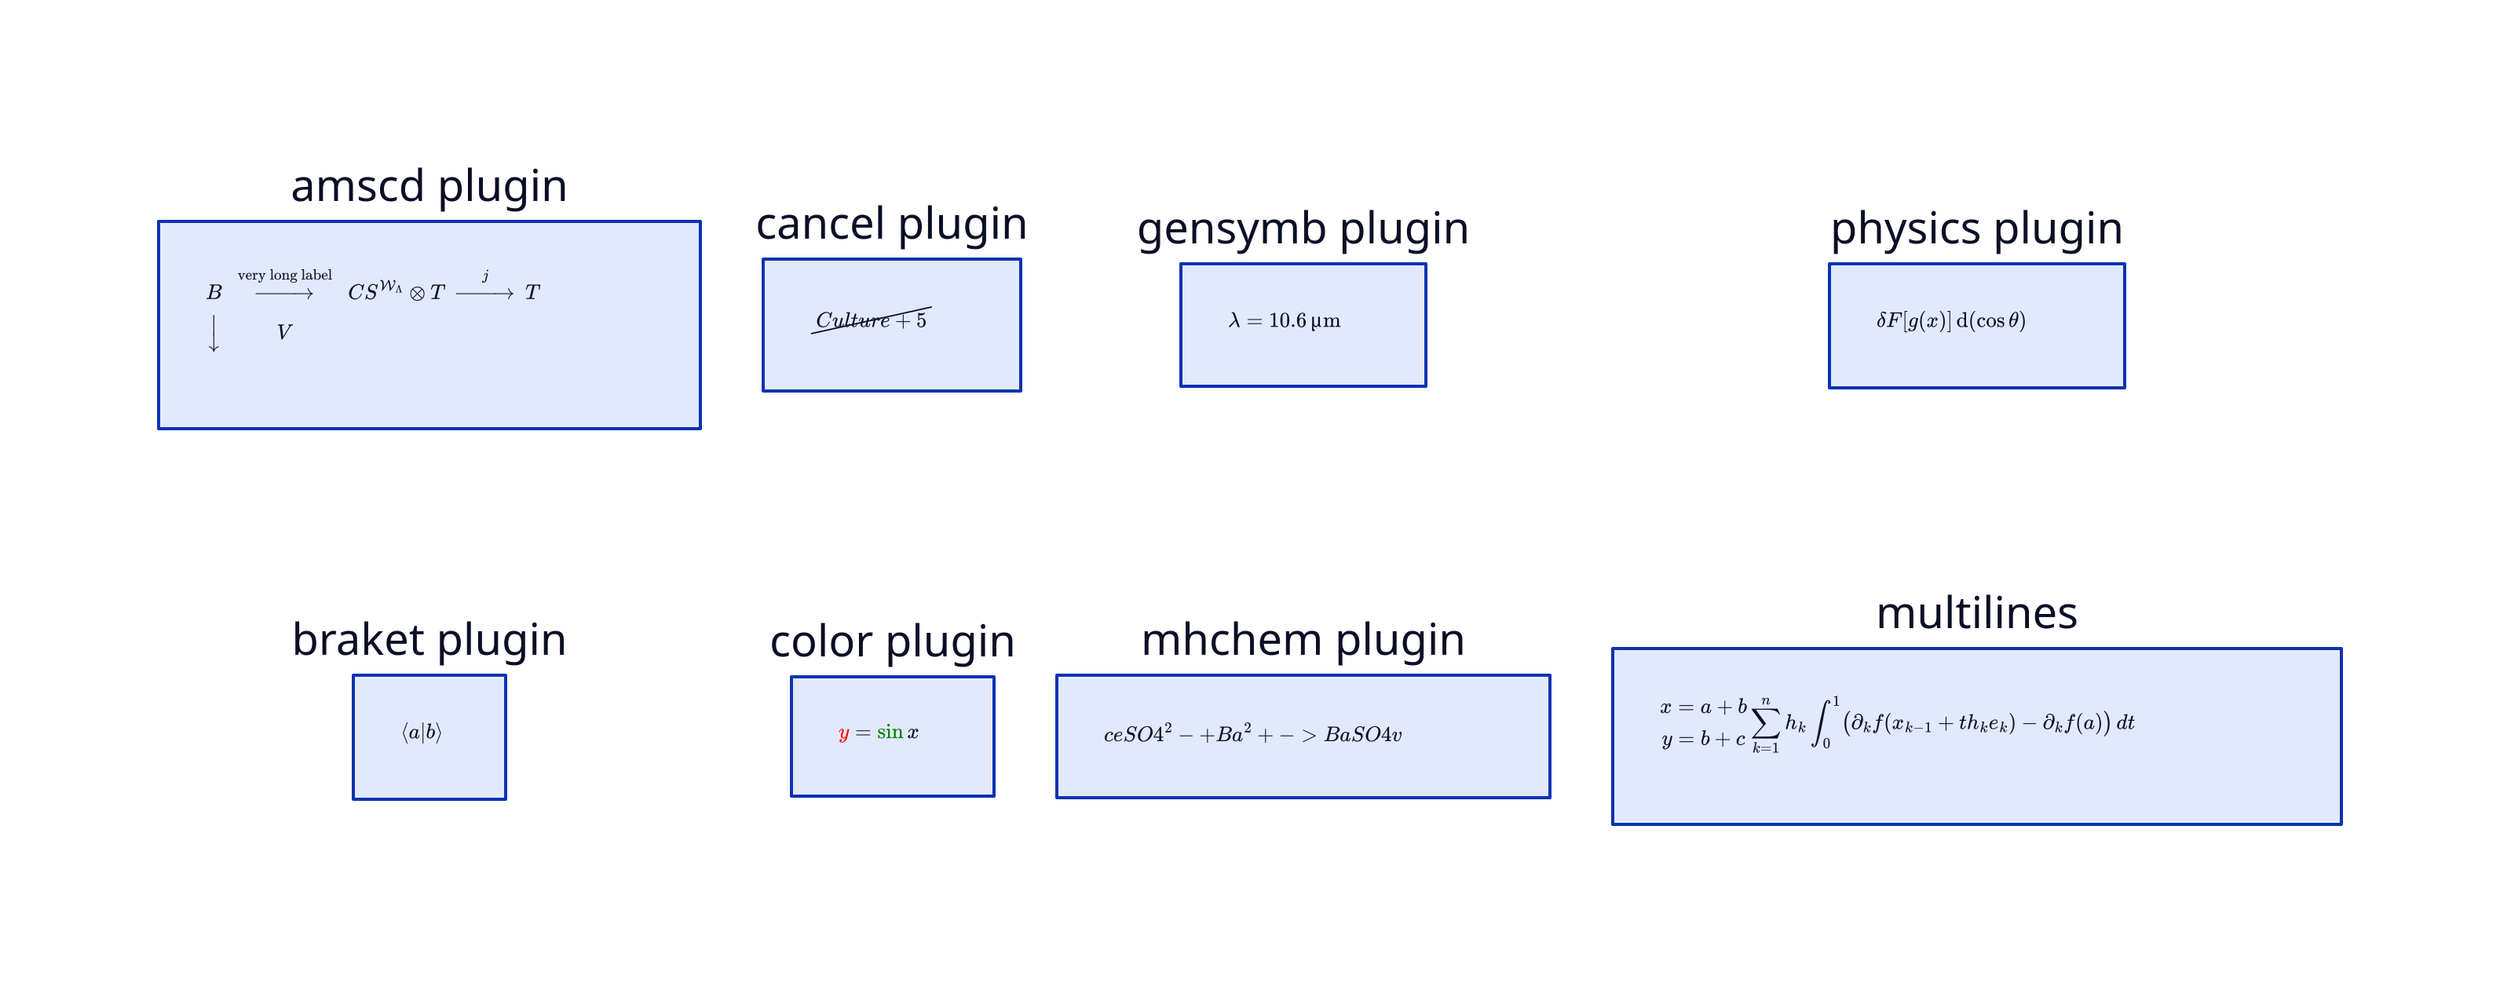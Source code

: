 amscd plugin: {
  ex: |tex
\\begin{CD} B @>{\\text{very long label}}>> C S^{{\\mathcal{W}}_\\Lambda}\\otimes T @>j>> T\\\\ @VVV V \\end{CD}
|
}

braket plugin: {
  ex: |tex
\\bra{a}\\ket{b}
|
}

cancel plugin: {
  ex: |tex
\\cancel{Culture + 5}
|
}

color plugin: {
  ex: |tex
\\textcolor{red}{y} = \\textcolor{green}{\\sin} x
|
}

gensymb plugin: {
  ex: |tex
\\lambda = 10.6\\,\\micro\\mathrm{m}
|
}

mhchem plugin: {
  ex: |tex
\ce{SO4^2- + Ba^2+ -> BaSO4 v}
|
}

physics plugin: {
  ex: |tex
\\var{F[g(x)]}
\\dd(\\cos\\theta)
|
}

multilines: {
  ex: |tex
\\displaylines{x = a + b \\\\ y = b + c}
\\sum_{k=1}^{n} h_{k} \\int_{0}^{1} \\bigl(\\partial_{k} f(x_{k-1}+t h_{k} e_{k}) -\\partial_{k} f(a)\\bigr) \\,dt
|
}

# Just to separate into two rows
amscd plugin -> braket plugin: { style.opacity: 0 }
cancel plugin -> color plugin: { style.opacity: 0 }
gensymb plugin -> mhchem plugin: { style.opacity: 0 }
physics plugin -> multilines: { style.opacity: 0 }
